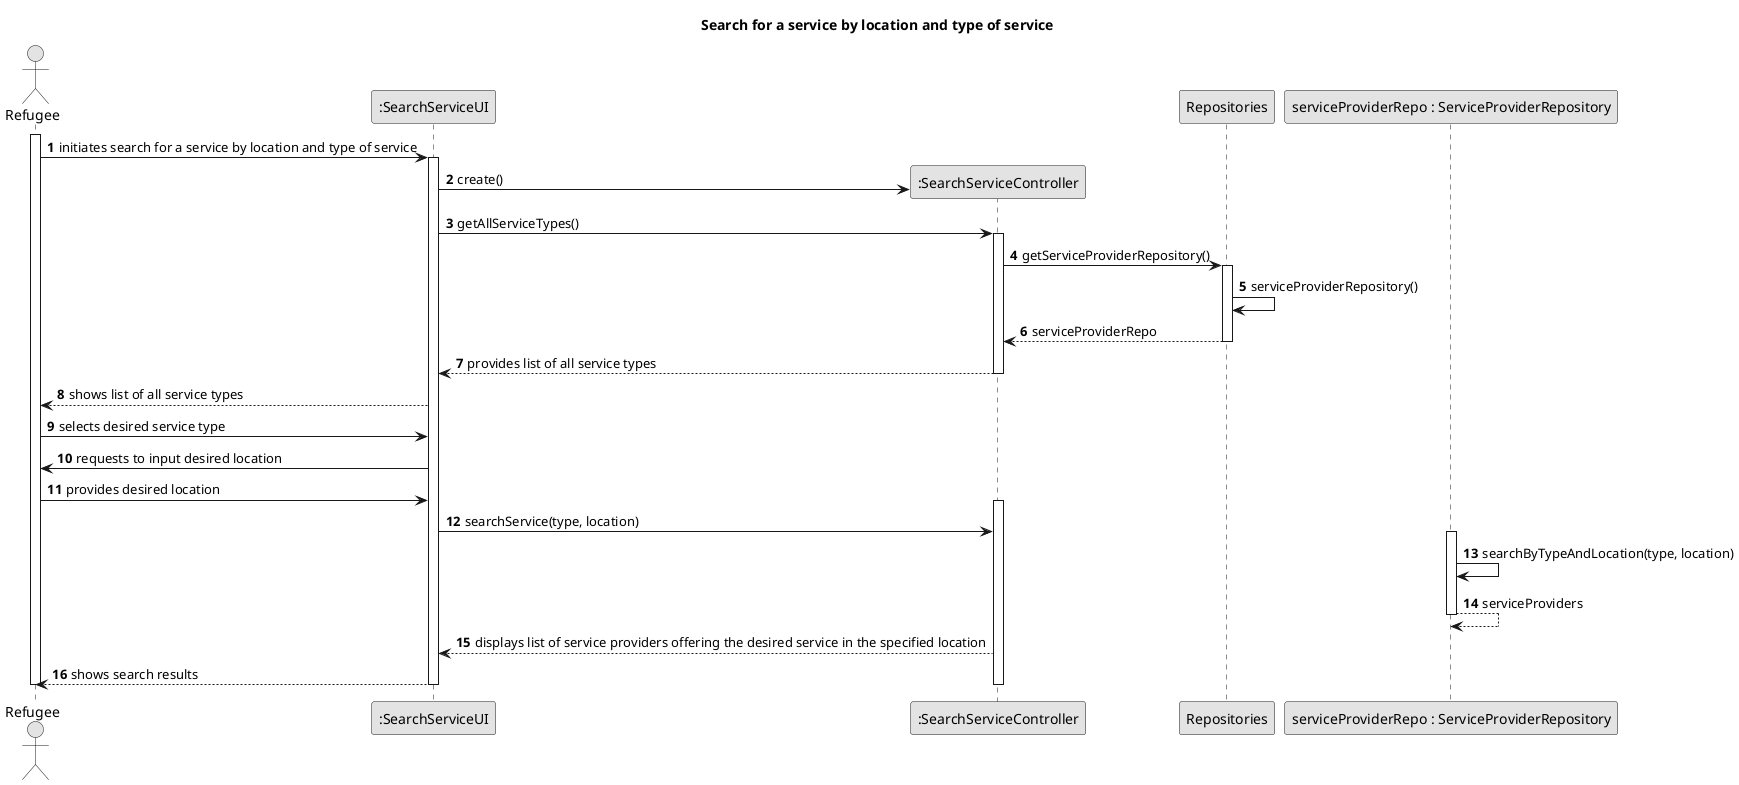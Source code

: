 @startuml
skinparam monochrome true
skinparam packageStyle rectangle
skinparam shadowing false

title Search for a service by location and type of service

autonumber

actor Refugee
participant ":SearchServiceUI" as ui
participant ":SearchServiceController" as ctrl
participant Repositories
participant "serviceProviderRepo : ServiceProviderRepository" as serviceProviderRepo

autonumber

actor Refugee
participant ":SearchServiceUI" as ui
participant ":SearchServiceController" as ctrl
participant Repositories
participant "serviceProviderRepo : ServiceProviderRepository" as serviceProviderRepo

autonumber

actor Refugee
participant ":SearchServiceUI" as ui
participant ":SearchServiceController" as ctrl
participant Repositories
participant "serviceProviderRepo : ServiceProviderRepository" as serviceProviderRepo

activate Refugee

    Refugee -> ui : initiates search for a service by location and type of service
    activate ui
        ui -> ctrl** : create()
        ui -> ctrl : getAllServiceTypes()
        activate ctrl
            ctrl -> Repositories : getServiceProviderRepository()
            activate Repositories
                Repositories -> Repositories : serviceProviderRepository()
                Repositories-->ctrl : serviceProviderRepo
            deactivate Repositories
            ctrl --> ui : provides list of all service types
        deactivate ctrl
            ui --> Refugee : shows list of all service types
            Refugee -> ui : selects desired service type
            ui -> Refugee : requests to input desired location
            Refugee -> ui : provides desired location
        activate ctrl
            ui -> ctrl : searchService(type, location)
            activate serviceProviderRepo
                serviceProviderRepo -> serviceProviderRepo : searchByTypeAndLocation(type, location)
                serviceProviderRepo --> serviceProviderRepo : serviceProviders
            deactivate serviceProviderRepo
            ctrl --> ui : displays list of service providers offering the desired service in the specified location
            ui --> Refugee : shows search results
        deactivate ctrl
    deactivate ui
deactivate Refugee



@enduml